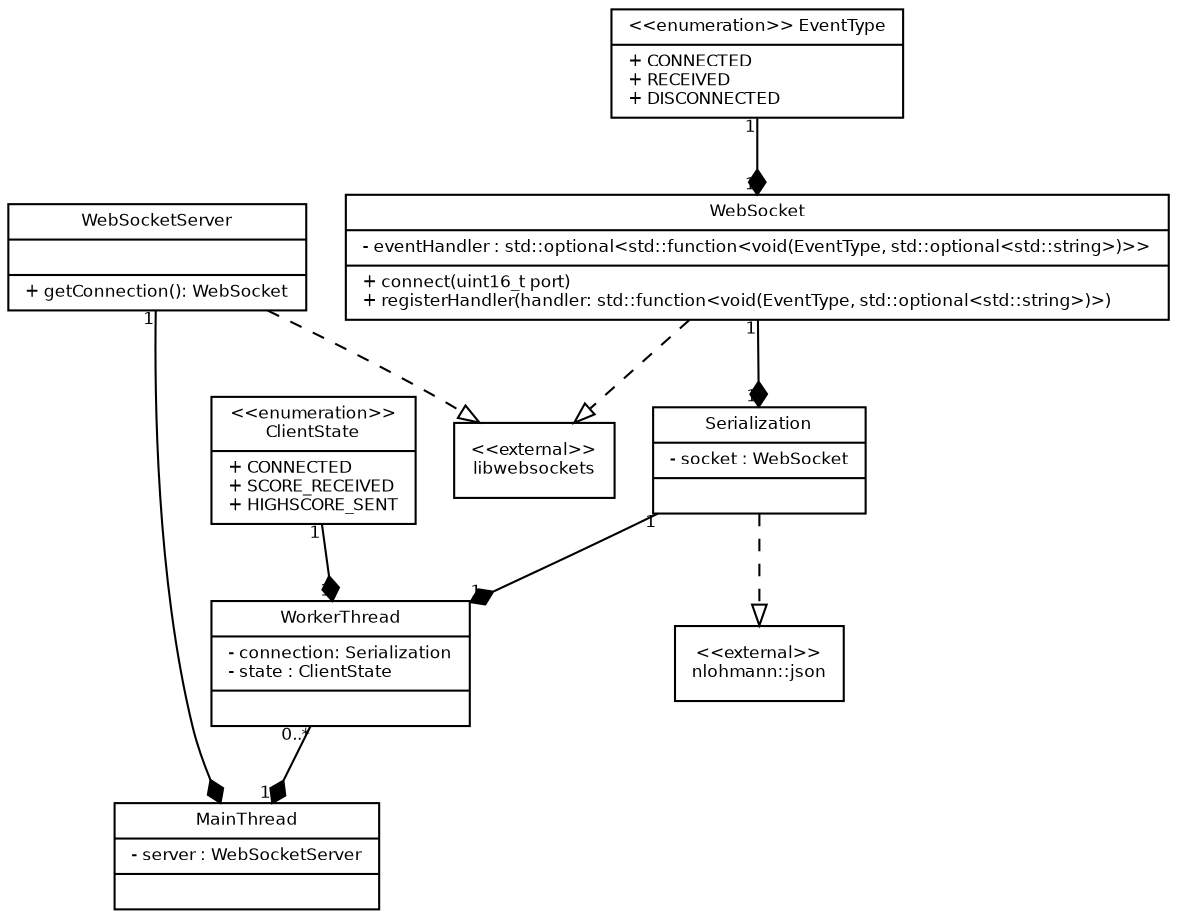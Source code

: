 digraph G {
    fontname = "Bitstream Vera Sans"
    fontsize = 8

    node [
        fontname = "Bitstream Vera Sans"
        fontsize = 8
        shape = "record"
    ]

    edge [
        fontname = "Bitstream Vera Sans"
        fontsize = 8
    ]

    MainThread [
        label = "{MainThread|- server : WebSocketServer\l|}"
    ]

    WorkerThread [
        label = "{WorkerThread|- connection: Serialization\l- state : ClientState\l|}"
    ]

    ClientState [
        label = "{\<\<enumeration\>\>\nClientState|+ CONNECTED\l+ SCORE_RECEIVED\l+ HIGHSCORE_SENT\l}"
    ]

    WebSocketServer [
        label = "{WebSocketServer||+ getConnection(): WebSocket\l}"
    ]

    WebSocket [
        label = "{WebSocket|- eventHandler : std::optional\<std::function\<void(EventType, std::optional\<std::string\>)\>\>|+ connect(uint16_t port)\l+ registerHandler(handler: std::function\<void(EventType, std::optional\<std::string\>)\>)\l}"
    ]

    EventType [
        label = "{\<\<enumeration\>\> EventType|+ CONNECTED\l+ RECEIVED\l+ DISCONNECTED\l}"
    ]

    Serialization [
        label = "{Serialization|- socket : WebSocket\l|}" 
    ]

    LibWebSockets [
        label = "{\<\<external\>\>\nlibwebsockets}"
    ]

    json [
        label = "{\<\<external\>\>\nnlohmann::json}"
    ]
    
    WorkerThread -> MainThread [
        arrowhead = "diamond"

        taillabel = "0..*"
        headlabel = "1"
    ]
    WebSocketServer -> MainThread [
        arrowhead = "diamond"

        taillabel = "1"
        headlabel = "1"
    ]
    ClientState -> WorkerThread [
        arrowhead = "diamond"

        taillabel = "1"
        headlabel = "1"
    ]
    WebSocket -> Serialization [
        arrowhead = "diamond"

        taillabel = "1"
        headlabel = "1"
    ]
    EventType -> WebSocket[
        arrowhead = "diamond"

        taillabel = "1"
        headlabel = "1"
    ]
    Serialization -> WorkerThread [
        arrowhead = "diamond"

        taillabel = "1"
        headlabel = "1"
    ]
    WebSocket -> LibWebSockets [
        arrowhead = "onormal"
        style = "dashed"
    ]
    WebSocketServer -> LibWebSockets [
        arrowhead = "onormal"
        style = "dashed"
    ]
    Serialization -> json [
        arrowhead = "onormal"
        style = "dashed"
    ]
}    
